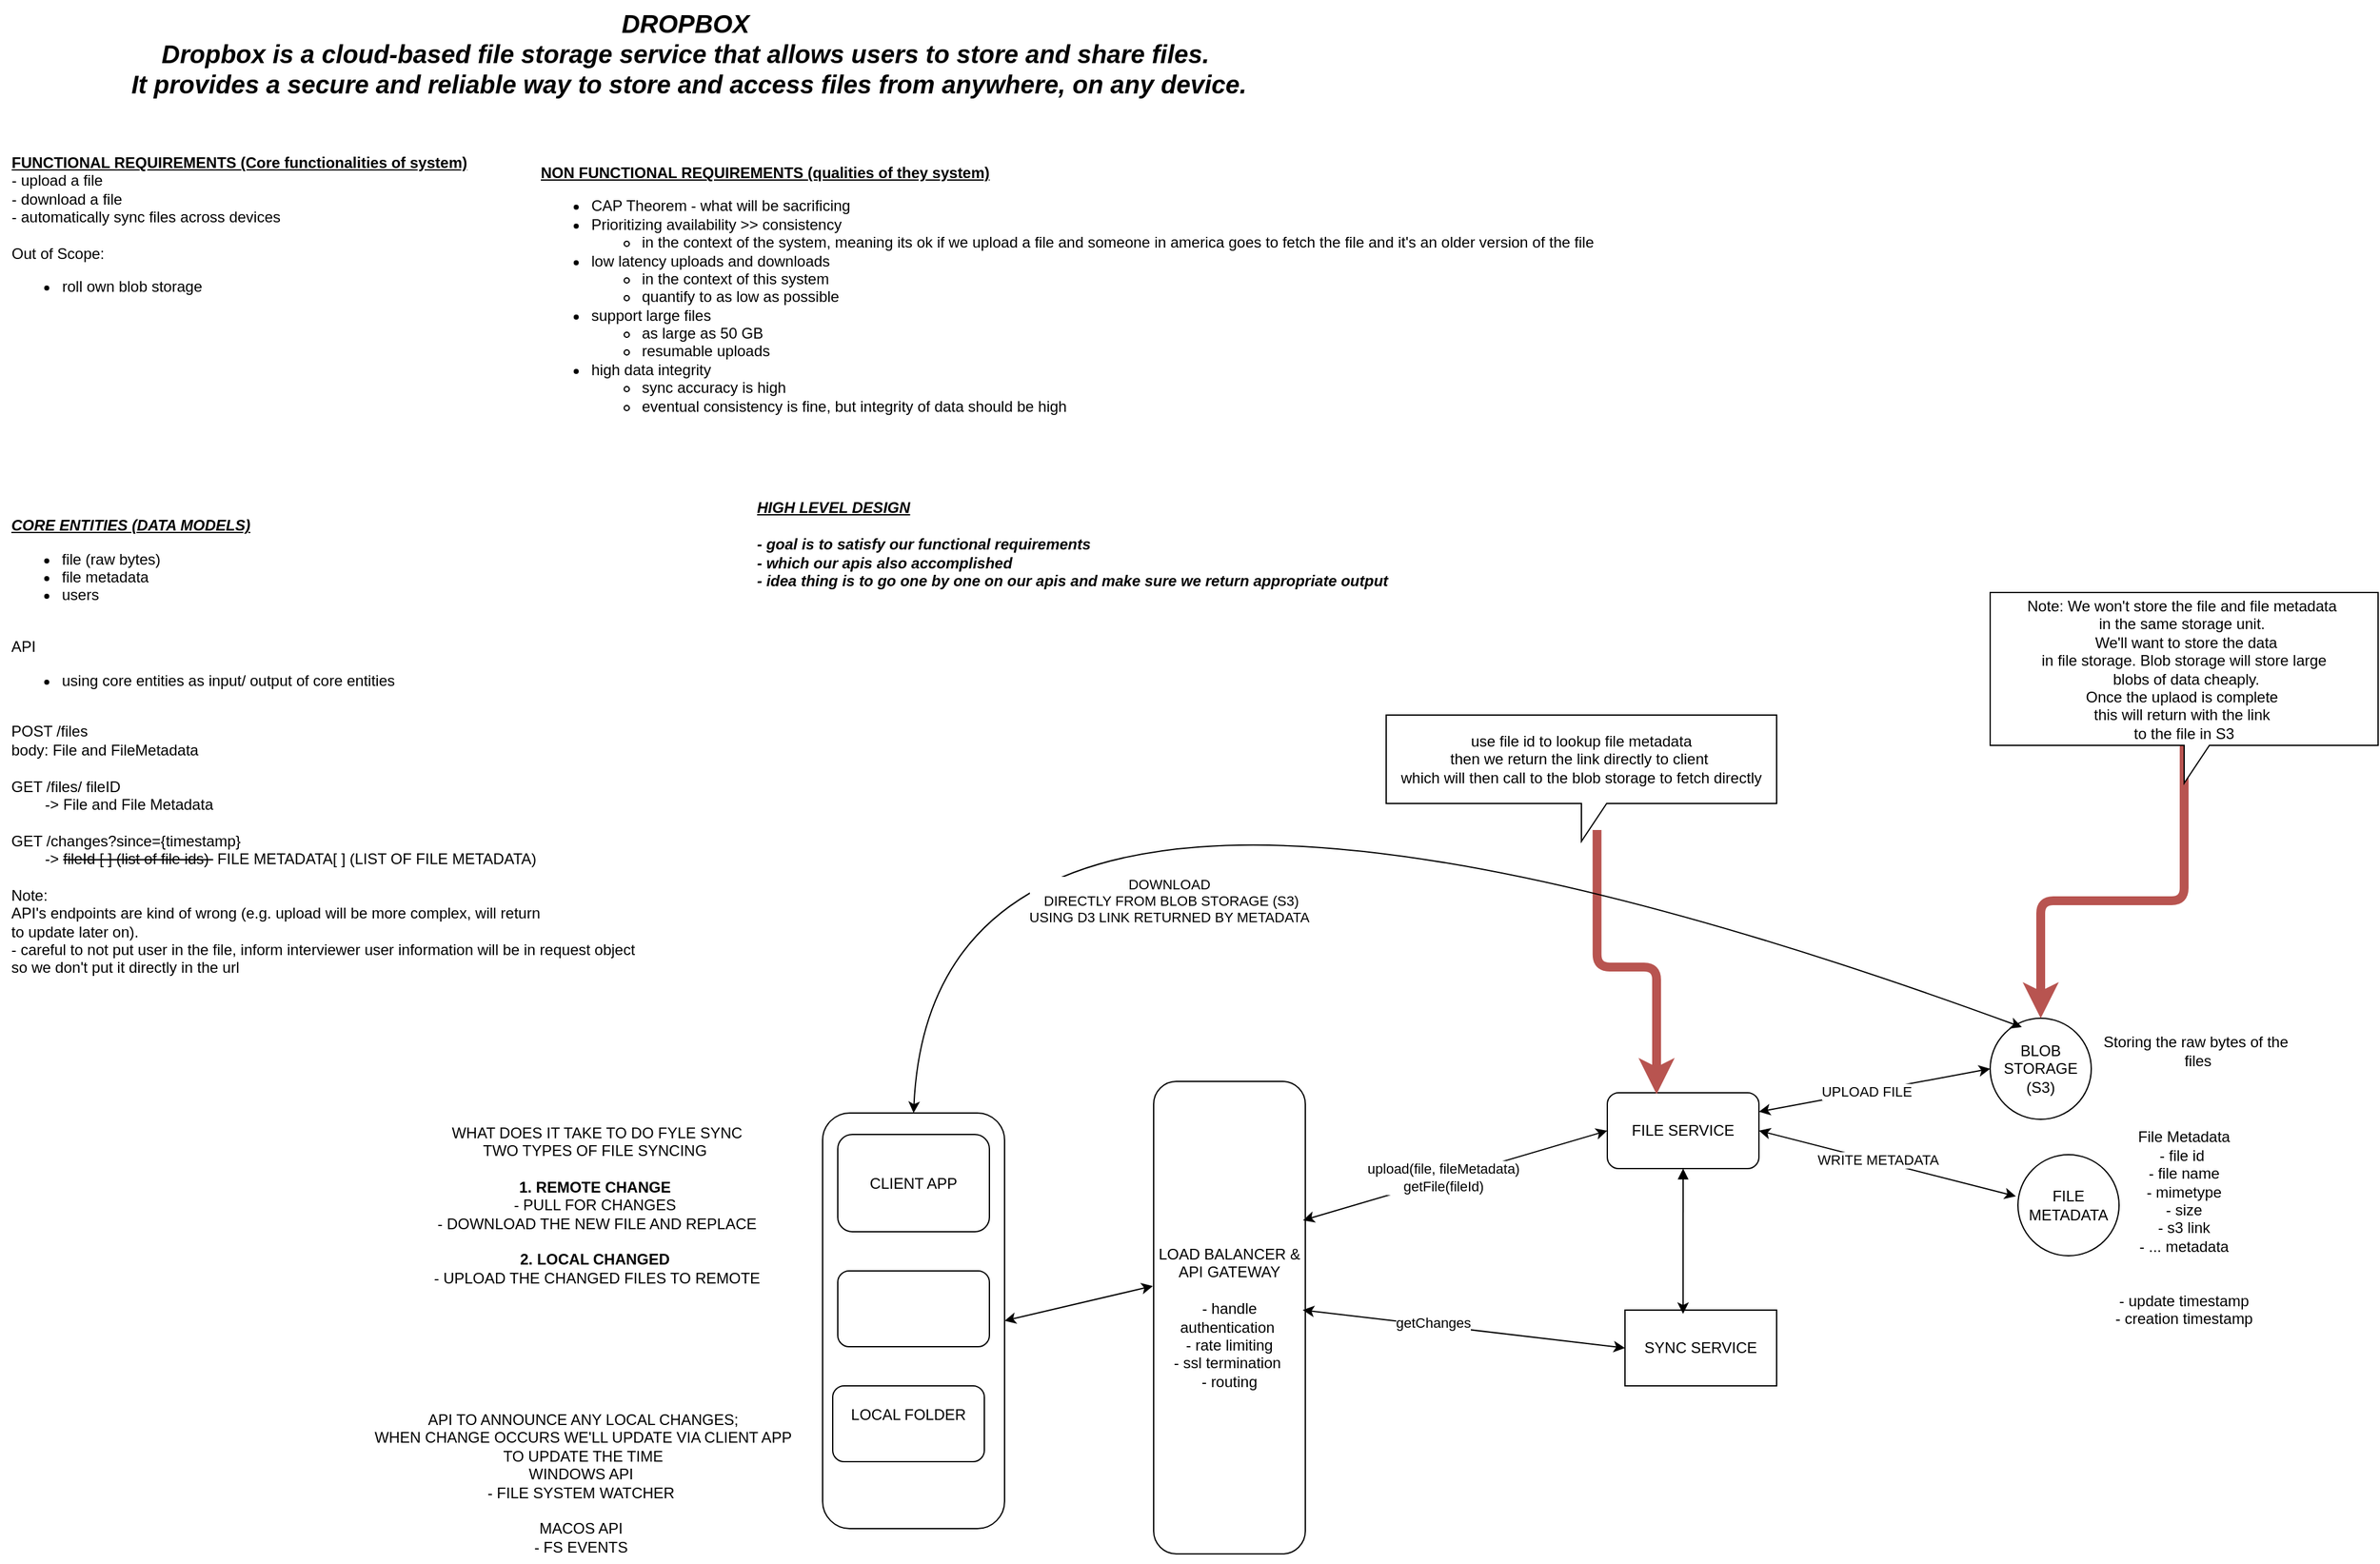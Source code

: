<mxfile version="24.7.5">
  <diagram name="Page-1" id="e0miHUMgwAdwlsRiAfx_">
    <mxGraphModel dx="2284" dy="1954" grid="0" gridSize="10" guides="1" tooltips="1" connect="1" arrows="1" fold="1" page="1" pageScale="1" pageWidth="850" pageHeight="1100" math="0" shadow="0">
      <root>
        <mxCell id="0" />
        <mxCell id="1" parent="0" />
        <mxCell id="aEdijo8ai81YBhp4VRrm-1" value="DROPBOX&lt;div style=&quot;font-size: 20px;&quot;&gt;Dropbox is a cloud-based file storage service that allows users to store and share files.&lt;/div&gt;&lt;div style=&quot;font-size: 20px;&quot;&gt;&amp;nbsp;It provides a secure and reliable way to store and access files from anywhere, on any device.&lt;/div&gt;" style="text;html=1;align=center;verticalAlign=middle;resizable=0;points=[];autosize=1;strokeColor=none;fillColor=none;fontSize=20;fontStyle=3" parent="1" vertex="1">
          <mxGeometry x="-159" y="-10" width="846" height="84" as="geometry" />
        </mxCell>
        <mxCell id="aEdijo8ai81YBhp4VRrm-2" value="&lt;u&gt;&lt;b&gt;FUNCTIONAL REQUIREMENTS (Core functionalities of system)&lt;/b&gt;&lt;/u&gt;&lt;div style=&quot;text-align: left;&quot;&gt;- upload a file&amp;nbsp;&lt;/div&gt;&lt;div style=&quot;text-align: left;&quot;&gt;- download a file&amp;nbsp;&lt;/div&gt;&lt;div style=&quot;text-align: left;&quot;&gt;- automatically sync files across devices&lt;/div&gt;&lt;div&gt;&lt;br&gt;&lt;/div&gt;&lt;div&gt;&lt;div style=&quot;text-align: left;&quot;&gt;Out of Scope:&lt;/div&gt;&lt;div style=&quot;text-align: left;&quot;&gt;&lt;ul&gt;&lt;li&gt;roll own blob storage&amp;nbsp;&lt;/li&gt;&lt;/ul&gt;&lt;/div&gt;&lt;div&gt;&lt;br&gt;&lt;/div&gt;&lt;/div&gt;" style="text;html=1;align=center;verticalAlign=middle;resizable=0;points=[];autosize=1;strokeColor=none;fillColor=none;" parent="1" vertex="1">
          <mxGeometry x="-278" y="105" width="378" height="151" as="geometry" />
        </mxCell>
        <mxCell id="aEdijo8ai81YBhp4VRrm-3" value="&lt;b&gt;&lt;u&gt;NON FUNCTIONAL REQUIREMENTS (qualities of they system)&lt;/u&gt;&lt;/b&gt;&lt;div&gt;&lt;ul&gt;&lt;li&gt;CAP Theorem - what will be sacrificing&amp;nbsp;&lt;/li&gt;&lt;li&gt;Prioritizing availability &amp;gt;&amp;gt; consistency&amp;nbsp;&lt;/li&gt;&lt;ul&gt;&lt;li&gt;in the context of the system, meaning its ok if we upload a file and someone in america goes to fetch the file and it&#39;s an older version of the file&amp;nbsp;&lt;/li&gt;&lt;/ul&gt;&lt;li&gt;low latency uploads and downloads&amp;nbsp;&lt;/li&gt;&lt;ul&gt;&lt;li&gt;in the context of this system&amp;nbsp;&lt;/li&gt;&lt;li&gt;quantify to as low as possible&amp;nbsp;&lt;/li&gt;&lt;/ul&gt;&lt;li&gt;support large files&amp;nbsp;&lt;/li&gt;&lt;ul&gt;&lt;li&gt;as large as 50 GB&amp;nbsp;&lt;/li&gt;&lt;li&gt;resumable uploads&amp;nbsp;&lt;/li&gt;&lt;/ul&gt;&lt;li&gt;high data integrity&amp;nbsp;&lt;/li&gt;&lt;ul&gt;&lt;li&gt;sync accuracy is high&lt;/li&gt;&lt;li&gt;eventual consistency is fine, but integrity of data should be high&lt;/li&gt;&lt;/ul&gt;&lt;/ul&gt;&lt;/div&gt;" style="text;html=1;align=left;verticalAlign=middle;resizable=0;points=[];autosize=1;strokeColor=none;fillColor=none;" parent="1" vertex="1">
          <mxGeometry x="148" y="113" width="855" height="223" as="geometry" />
        </mxCell>
        <mxCell id="aEdijo8ai81YBhp4VRrm-4" value="&lt;b&gt;&lt;i&gt;&lt;u&gt;CORE ENTITIES (DATA MODELS)&lt;/u&gt;&lt;/i&gt;&lt;/b&gt;&lt;div&gt;&lt;ul&gt;&lt;li&gt;file (raw bytes)&lt;/li&gt;&lt;li&gt;file metadata&amp;nbsp;&lt;/li&gt;&lt;li&gt;users&amp;nbsp;&lt;/li&gt;&lt;/ul&gt;&lt;div&gt;&lt;br&gt;&lt;/div&gt;&lt;/div&gt;&lt;div&gt;API&amp;nbsp;&lt;/div&gt;&lt;div&gt;&lt;ul&gt;&lt;li&gt;using core entities as input/ output of core entities&amp;nbsp;&lt;/li&gt;&lt;/ul&gt;&lt;div&gt;&lt;br&gt;&lt;/div&gt;&lt;/div&gt;&lt;div&gt;POST /files&amp;nbsp;&lt;/div&gt;&lt;div&gt;body: File and FileMetadata&amp;nbsp;&lt;/div&gt;&lt;div&gt;&lt;br&gt;&lt;/div&gt;&lt;div&gt;GET /files/ fileID&amp;nbsp;&lt;/div&gt;&lt;div&gt;&lt;span style=&quot;white-space: pre;&quot;&gt;&#x9;&lt;/span&gt;-&amp;gt; File and File Metadata&amp;nbsp;&lt;br&gt;&lt;/div&gt;&lt;div&gt;&lt;br&gt;&lt;/div&gt;&lt;div&gt;GET /changes?since={timestamp}&lt;/div&gt;&lt;div&gt;&lt;span style=&quot;white-space: pre;&quot;&gt;&#x9;&lt;/span&gt;-&amp;gt; &lt;strike&gt;fileId [ ] (list of file ids)&amp;nbsp;&lt;/strike&gt;&amp;nbsp;FILE METADATA[ ] (LIST OF FILE METADATA)&lt;br&gt;&lt;/div&gt;&lt;div&gt;&lt;br&gt;&lt;/div&gt;&lt;div&gt;Note:&lt;/div&gt;&lt;div&gt;API&#39;s endpoints are kind of wrong (e.g. upload will be more complex, will return&amp;nbsp;&lt;/div&gt;&lt;div&gt;to update later on).&lt;/div&gt;&lt;div&gt;- careful to not put user in the file, inform interviewer user information will be in request object&amp;nbsp;&lt;/div&gt;&lt;div&gt;so we don&#39;t put it directly in the url&lt;/div&gt;" style="text;html=1;align=left;verticalAlign=middle;resizable=0;points=[];autosize=1;strokeColor=none;fillColor=none;" parent="1" vertex="1">
          <mxGeometry x="-271" y="392" width="515" height="377" as="geometry" />
        </mxCell>
        <mxCell id="aEdijo8ai81YBhp4VRrm-5" value="&lt;div style=&quot;text-align: left;&quot;&gt;&lt;b style=&quot;background-color: initial;&quot;&gt;&lt;i style=&quot;&quot;&gt;&lt;u&gt;HIGH LEVEL DESIGN&lt;/u&gt;&lt;/i&gt;&lt;/b&gt;&lt;/div&gt;&lt;div style=&quot;text-align: left;&quot;&gt;&lt;b style=&quot;background-color: initial;&quot;&gt;&lt;i style=&quot;&quot;&gt;&lt;u&gt;&lt;br&gt;&lt;/u&gt;&lt;/i&gt;&lt;/b&gt;&lt;/div&gt;&lt;div style=&quot;text-align: left;&quot;&gt;&lt;b&gt;&lt;i&gt;- goal is to satisfy our functional requirements&lt;/i&gt;&lt;/b&gt;&lt;/div&gt;&lt;div style=&quot;text-align: left;&quot;&gt;&lt;b&gt;&lt;i&gt;- which our apis also accomplished&amp;nbsp;&lt;/i&gt;&lt;/b&gt;&lt;/div&gt;&lt;div style=&quot;text-align: left;&quot;&gt;&lt;b&gt;&lt;i&gt;- idea thing is to go one by one on our apis and make sure we return appropriate output&amp;nbsp;&lt;/i&gt;&lt;/b&gt;&lt;/div&gt;&lt;div style=&quot;text-align: left;&quot;&gt;&lt;b&gt;&lt;i&gt;&lt;u&gt;&lt;br&gt;&lt;/u&gt;&lt;/i&gt;&lt;/b&gt;&lt;/div&gt;" style="text;html=1;align=center;verticalAlign=middle;resizable=0;points=[];autosize=1;strokeColor=none;fillColor=none;" parent="1" vertex="1">
          <mxGeometry x="311" y="379" width="521" height="98" as="geometry" />
        </mxCell>
        <mxCell id="aEdijo8ai81YBhp4VRrm-6" value="" style="rounded=1;whiteSpace=wrap;html=1;" parent="1" vertex="1">
          <mxGeometry x="373" y="871" width="144" height="329" as="geometry" />
        </mxCell>
        <mxCell id="aEdijo8ai81YBhp4VRrm-8" value="LOAD BALANCER &amp;amp; API GATEWAY&lt;div&gt;&lt;br&gt;&lt;/div&gt;&lt;div&gt;- handle authentication&amp;nbsp;&lt;/div&gt;&lt;div&gt;- rate limiting&lt;/div&gt;&lt;div&gt;- ssl termination&amp;nbsp;&lt;/div&gt;&lt;div&gt;- routing&lt;/div&gt;" style="rounded=1;whiteSpace=wrap;html=1;" parent="1" vertex="1">
          <mxGeometry x="635" y="846" width="120" height="374" as="geometry" />
        </mxCell>
        <mxCell id="aEdijo8ai81YBhp4VRrm-9" value="" style="endArrow=classic;startArrow=classic;html=1;rounded=0;entryX=-0.005;entryY=0.433;entryDx=0;entryDy=0;entryPerimeter=0;exitX=1;exitY=0.5;exitDx=0;exitDy=0;" parent="1" source="aEdijo8ai81YBhp4VRrm-6" target="aEdijo8ai81YBhp4VRrm-8" edge="1">
          <mxGeometry width="50" height="50" relative="1" as="geometry">
            <mxPoint x="542" y="1055" as="sourcePoint" />
            <mxPoint x="592" y="1005" as="targetPoint" />
          </mxGeometry>
        </mxCell>
        <mxCell id="aEdijo8ai81YBhp4VRrm-10" value="FILE SERVICE" style="rounded=1;whiteSpace=wrap;html=1;" parent="1" vertex="1">
          <mxGeometry x="994" y="855" width="120" height="60" as="geometry" />
        </mxCell>
        <mxCell id="aEdijo8ai81YBhp4VRrm-11" value="" style="endArrow=classic;startArrow=classic;html=1;rounded=0;entryX=0;entryY=0.5;entryDx=0;entryDy=0;exitX=0.985;exitY=0.294;exitDx=0;exitDy=0;exitPerimeter=0;" parent="1" source="aEdijo8ai81YBhp4VRrm-8" target="aEdijo8ai81YBhp4VRrm-10" edge="1">
          <mxGeometry width="50" height="50" relative="1" as="geometry">
            <mxPoint x="758" y="945" as="sourcePoint" />
            <mxPoint x="879" y="945" as="targetPoint" />
          </mxGeometry>
        </mxCell>
        <mxCell id="aEdijo8ai81YBhp4VRrm-12" value="upload(file, fileMetadata)&lt;div&gt;getFile(fileId)&lt;/div&gt;" style="edgeLabel;html=1;align=center;verticalAlign=middle;resizable=0;points=[];" parent="aEdijo8ai81YBhp4VRrm-11" vertex="1" connectable="0">
          <mxGeometry x="-0.075" y="1" relative="1" as="geometry">
            <mxPoint as="offset" />
          </mxGeometry>
        </mxCell>
        <mxCell id="aEdijo8ai81YBhp4VRrm-14" value="BLOB STORAGE (S3)" style="ellipse;whiteSpace=wrap;html=1;" parent="1" vertex="1">
          <mxGeometry x="1297" y="796" width="80" height="80" as="geometry" />
        </mxCell>
        <mxCell id="aEdijo8ai81YBhp4VRrm-17" value="" style="endArrow=classic;startArrow=classic;html=1;rounded=0;entryX=0;entryY=0.5;entryDx=0;entryDy=0;exitX=1;exitY=0.25;exitDx=0;exitDy=0;" parent="1" source="aEdijo8ai81YBhp4VRrm-10" target="aEdijo8ai81YBhp4VRrm-14" edge="1">
          <mxGeometry width="50" height="50" relative="1" as="geometry">
            <mxPoint x="1057" y="896" as="sourcePoint" />
            <mxPoint x="1293" y="836" as="targetPoint" />
          </mxGeometry>
        </mxCell>
        <mxCell id="aEdijo8ai81YBhp4VRrm-18" value="UPLOAD FILE" style="edgeLabel;html=1;align=center;verticalAlign=middle;resizable=0;points=[];" parent="aEdijo8ai81YBhp4VRrm-17" vertex="1" connectable="0">
          <mxGeometry x="-0.075" y="1" relative="1" as="geometry">
            <mxPoint as="offset" />
          </mxGeometry>
        </mxCell>
        <mxCell id="aEdijo8ai81YBhp4VRrm-20" value="FILE METADATA" style="ellipse;whiteSpace=wrap;html=1;" parent="1" vertex="1">
          <mxGeometry x="1319" y="904" width="80" height="80" as="geometry" />
        </mxCell>
        <mxCell id="aEdijo8ai81YBhp4VRrm-21" value="" style="endArrow=classic;startArrow=classic;html=1;rounded=0;entryX=-0.02;entryY=0.412;entryDx=0;entryDy=0;exitX=1;exitY=0.5;exitDx=0;exitDy=0;entryPerimeter=0;" parent="1" source="aEdijo8ai81YBhp4VRrm-10" target="aEdijo8ai81YBhp4VRrm-20" edge="1">
          <mxGeometry width="50" height="50" relative="1" as="geometry">
            <mxPoint x="1124" y="880" as="sourcePoint" />
            <mxPoint x="1307" y="846" as="targetPoint" />
          </mxGeometry>
        </mxCell>
        <mxCell id="aEdijo8ai81YBhp4VRrm-22" value="WRITE METADATA" style="edgeLabel;html=1;align=center;verticalAlign=middle;resizable=0;points=[];" parent="aEdijo8ai81YBhp4VRrm-21" vertex="1" connectable="0">
          <mxGeometry x="-0.075" y="1" relative="1" as="geometry">
            <mxPoint as="offset" />
          </mxGeometry>
        </mxCell>
        <mxCell id="aEdijo8ai81YBhp4VRrm-23" value="File Metadata&lt;div&gt;- file id&amp;nbsp;&lt;/div&gt;&lt;div&gt;- file name&lt;/div&gt;&lt;div&gt;- mimetype&lt;/div&gt;&lt;div&gt;- size&lt;/div&gt;&lt;div&gt;- s3 link&lt;/div&gt;&lt;div&gt;- ... metadata&lt;br&gt;&lt;div&gt;&lt;br&gt;&lt;/div&gt;&lt;/div&gt;&lt;div&gt;&lt;br&gt;&lt;/div&gt;&lt;div&gt;- update timestamp&lt;/div&gt;&lt;div&gt;- creation timestamp&lt;/div&gt;" style="text;html=1;align=center;verticalAlign=middle;resizable=0;points=[];autosize=1;strokeColor=none;fillColor=none;" parent="1" vertex="1">
          <mxGeometry x="1386" y="877" width="127" height="170" as="geometry" />
        </mxCell>
        <mxCell id="aEdijo8ai81YBhp4VRrm-24" value="Storing the raw bytes of the&amp;nbsp;&lt;div&gt;files&lt;/div&gt;" style="text;html=1;align=center;verticalAlign=middle;resizable=0;points=[];autosize=1;strokeColor=none;fillColor=none;" parent="1" vertex="1">
          <mxGeometry x="1377" y="801" width="167" height="41" as="geometry" />
        </mxCell>
        <mxCell id="aEdijo8ai81YBhp4VRrm-29" style="edgeStyle=orthogonalEdgeStyle;rounded=1;orthogonalLoop=1;jettySize=auto;html=1;entryX=0.5;entryY=0;entryDx=0;entryDy=0;curved=0;strokeColor=#b85450;fillColor=#f8cecc;strokeWidth=7;" parent="1" source="aEdijo8ai81YBhp4VRrm-28" target="aEdijo8ai81YBhp4VRrm-14" edge="1">
          <mxGeometry relative="1" as="geometry" />
        </mxCell>
        <mxCell id="aEdijo8ai81YBhp4VRrm-28" value="&lt;span style=&quot;text-wrap: nowrap;&quot;&gt;Note: We won&#39;t store the file and file metadata&amp;nbsp;&lt;/span&gt;&lt;div style=&quot;text-wrap: nowrap;&quot;&gt;in the same storage unit.&amp;nbsp;&lt;div&gt;&amp;nbsp;We&#39;ll want to store the data&lt;div&gt;in file storage. Blob storage will store large&lt;/div&gt;&lt;div&gt;&amp;nbsp;blobs of data cheaply.&lt;/div&gt;&lt;/div&gt;&lt;/div&gt;&lt;div style=&quot;text-wrap: nowrap;&quot;&gt;Once the uplaod is complete&amp;nbsp;&lt;div&gt;this will return with the link&amp;nbsp;&lt;/div&gt;&lt;div&gt;to the file in S3&lt;/div&gt;&lt;/div&gt;" style="shape=callout;whiteSpace=wrap;html=1;perimeter=calloutPerimeter;" parent="1" vertex="1">
          <mxGeometry x="1297" y="459" width="307" height="151" as="geometry" />
        </mxCell>
        <mxCell id="aEdijo8ai81YBhp4VRrm-30" value="&lt;span style=&quot;text-wrap: nowrap;&quot;&gt;use file id to lookup file metadata&lt;/span&gt;&lt;div style=&quot;text-wrap: nowrap;&quot;&gt;then we return the link directly to client&amp;nbsp;&lt;/div&gt;&lt;div style=&quot;text-wrap: nowrap;&quot;&gt;which will then call to the blob storage to fetch directly&lt;/div&gt;" style="shape=callout;whiteSpace=wrap;html=1;perimeter=calloutPerimeter;" parent="1" vertex="1">
          <mxGeometry x="819" y="556" width="309" height="100" as="geometry" />
        </mxCell>
        <mxCell id="aEdijo8ai81YBhp4VRrm-31" style="edgeStyle=orthogonalEdgeStyle;rounded=1;orthogonalLoop=1;jettySize=auto;html=1;entryX=0.325;entryY=0.018;entryDx=0;entryDy=0;curved=0;strokeColor=#b85450;fillColor=#f8cecc;strokeWidth=7;exitX=0.54;exitY=0.91;exitDx=0;exitDy=0;exitPerimeter=0;entryPerimeter=0;" parent="1" source="aEdijo8ai81YBhp4VRrm-30" target="aEdijo8ai81YBhp4VRrm-10" edge="1">
          <mxGeometry relative="1" as="geometry">
            <mxPoint x="972" y="652" as="sourcePoint" />
            <mxPoint x="859" y="869" as="targetPoint" />
          </mxGeometry>
        </mxCell>
        <mxCell id="aEdijo8ai81YBhp4VRrm-33" value="" style="endArrow=classic;startArrow=classic;html=1;rounded=0;entryX=0.313;entryY=0.088;entryDx=0;entryDy=0;curved=1;exitX=0.5;exitY=0;exitDx=0;exitDy=0;entryPerimeter=0;" parent="1" source="aEdijo8ai81YBhp4VRrm-6" target="aEdijo8ai81YBhp4VRrm-14" edge="1">
          <mxGeometry width="50" height="50" relative="1" as="geometry">
            <mxPoint x="463" y="853" as="sourcePoint" />
            <mxPoint x="1312.266" y="773.716" as="targetPoint" />
            <Array as="points">
              <mxPoint x="462.55" y="488" />
            </Array>
          </mxGeometry>
        </mxCell>
        <mxCell id="aEdijo8ai81YBhp4VRrm-36" value="DOWNLOAD&lt;div&gt;&amp;nbsp;DIRECTLY FROM BLOB STORAGE (S3)&lt;/div&gt;&lt;div&gt;USING D3 LINK RETURNED BY METADATA&lt;/div&gt;" style="edgeLabel;html=1;align=center;verticalAlign=middle;resizable=0;points=[];" parent="aEdijo8ai81YBhp4VRrm-33" vertex="1" connectable="0">
          <mxGeometry x="-0.029" y="-138" relative="1" as="geometry">
            <mxPoint as="offset" />
          </mxGeometry>
        </mxCell>
        <mxCell id="WXQUZ_d3NvDeqFMDldLi-1" value="LOCAL FOLDER&lt;div&gt;&lt;br&gt;&lt;/div&gt;" style="rounded=1;whiteSpace=wrap;html=1;" vertex="1" parent="1">
          <mxGeometry x="381" y="1087" width="120" height="60" as="geometry" />
        </mxCell>
        <mxCell id="WXQUZ_d3NvDeqFMDldLi-2" value="CLIENT APP" style="rounded=1;whiteSpace=wrap;html=1;" vertex="1" parent="1">
          <mxGeometry x="385" y="888" width="120" height="77" as="geometry" />
        </mxCell>
        <mxCell id="WXQUZ_d3NvDeqFMDldLi-3" value="WHAT DOES IT TAKE TO DO FYLE SYNC&lt;div&gt;TWO TYPES OF FILE SYNCING&amp;nbsp;&lt;/div&gt;&lt;div&gt;&lt;br&gt;&lt;/div&gt;&lt;div&gt;&lt;b&gt;1. REMOTE CHANGE&amp;nbsp;&lt;/b&gt;&lt;/div&gt;&lt;div&gt;- PULL FOR CHANGES&amp;nbsp;&lt;/div&gt;&lt;div&gt;- DOWNLOAD THE NEW FILE AND REPLACE&lt;/div&gt;&lt;div&gt;&lt;br&gt;&lt;/div&gt;&lt;div&gt;&lt;b&gt;2. LOCAL CHANGED&amp;nbsp;&lt;/b&gt;&lt;/div&gt;&lt;div&gt;- UPLOAD THE CHANGED FILES TO REMOTE&lt;/div&gt;" style="text;html=1;align=center;verticalAlign=middle;resizable=0;points=[];autosize=1;strokeColor=none;fillColor=none;" vertex="1" parent="1">
          <mxGeometry x="56" y="873" width="276" height="142" as="geometry" />
        </mxCell>
        <mxCell id="WXQUZ_d3NvDeqFMDldLi-4" value="SYNC SERVICE" style="whiteSpace=wrap;html=1;" vertex="1" parent="1">
          <mxGeometry x="1008" y="1027" width="120" height="60" as="geometry" />
        </mxCell>
        <mxCell id="WXQUZ_d3NvDeqFMDldLi-5" value="" style="endArrow=classic;startArrow=classic;html=1;rounded=0;entryX=0;entryY=0.5;entryDx=0;entryDy=0;exitX=0.983;exitY=0.484;exitDx=0;exitDy=0;exitPerimeter=0;" edge="1" parent="1" source="aEdijo8ai81YBhp4VRrm-8" target="WXQUZ_d3NvDeqFMDldLi-4">
          <mxGeometry width="50" height="50" relative="1" as="geometry">
            <mxPoint x="909" y="1077" as="sourcePoint" />
            <mxPoint x="959" y="1027" as="targetPoint" />
          </mxGeometry>
        </mxCell>
        <mxCell id="WXQUZ_d3NvDeqFMDldLi-7" value="getChanges" style="edgeLabel;html=1;align=center;verticalAlign=middle;resizable=0;points=[];" vertex="1" connectable="0" parent="WXQUZ_d3NvDeqFMDldLi-5">
          <mxGeometry x="-0.194" y="2" relative="1" as="geometry">
            <mxPoint as="offset" />
          </mxGeometry>
        </mxCell>
        <mxCell id="WXQUZ_d3NvDeqFMDldLi-8" style="rounded=0;orthogonalLoop=1;jettySize=auto;html=1;exitX=0.5;exitY=1;exitDx=0;exitDy=0;entryX=0.383;entryY=0.05;entryDx=0;entryDy=0;entryPerimeter=0;strokeColor=default;startArrow=block;startFill=1;" edge="1" parent="1" source="aEdijo8ai81YBhp4VRrm-10" target="WXQUZ_d3NvDeqFMDldLi-4">
          <mxGeometry relative="1" as="geometry" />
        </mxCell>
        <mxCell id="WXQUZ_d3NvDeqFMDldLi-9" value="&lt;div&gt;API TO ANNOUNCE ANY LOCAL CHANGES;&lt;/div&gt;&lt;div&gt;WHEN CHANGE OCCURS WE&#39;LL UPDATE VIA CLIENT APP&lt;/div&gt;&lt;div&gt;TO UPDATE THE TIME&lt;/div&gt;WINDOWS API&amp;nbsp;&lt;div&gt;- FILE SYSTEM WATCHER&amp;nbsp;&lt;/div&gt;&lt;div&gt;&lt;br&gt;&lt;/div&gt;&lt;div&gt;MACOS API&amp;nbsp;&lt;/div&gt;&lt;div&gt;- FS EVENTS&amp;nbsp;&lt;/div&gt;" style="text;html=1;align=center;verticalAlign=middle;resizable=0;points=[];autosize=1;strokeColor=none;fillColor=none;" vertex="1" parent="1">
          <mxGeometry x="9" y="1100" width="348" height="127" as="geometry" />
        </mxCell>
        <mxCell id="WXQUZ_d3NvDeqFMDldLi-10" value="" style="rounded=1;whiteSpace=wrap;html=1;" vertex="1" parent="1">
          <mxGeometry x="385" y="996" width="120" height="60" as="geometry" />
        </mxCell>
      </root>
    </mxGraphModel>
  </diagram>
</mxfile>
